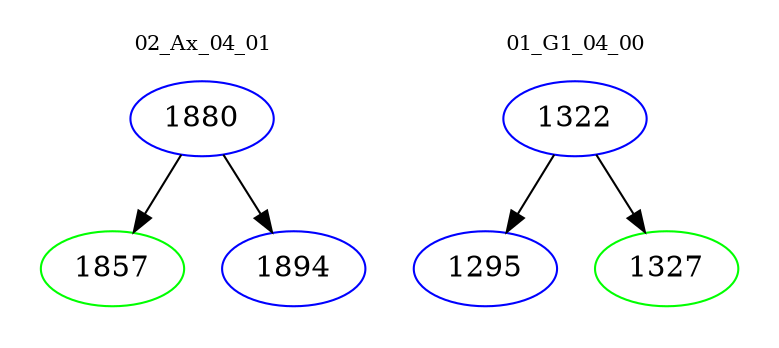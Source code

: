 digraph{
subgraph cluster_0 {
color = white
label = "02_Ax_04_01";
fontsize=10;
T0_1880 [label="1880", color="blue"]
T0_1880 -> T0_1857 [color="black"]
T0_1857 [label="1857", color="green"]
T0_1880 -> T0_1894 [color="black"]
T0_1894 [label="1894", color="blue"]
}
subgraph cluster_1 {
color = white
label = "01_G1_04_00";
fontsize=10;
T1_1322 [label="1322", color="blue"]
T1_1322 -> T1_1295 [color="black"]
T1_1295 [label="1295", color="blue"]
T1_1322 -> T1_1327 [color="black"]
T1_1327 [label="1327", color="green"]
}
}

